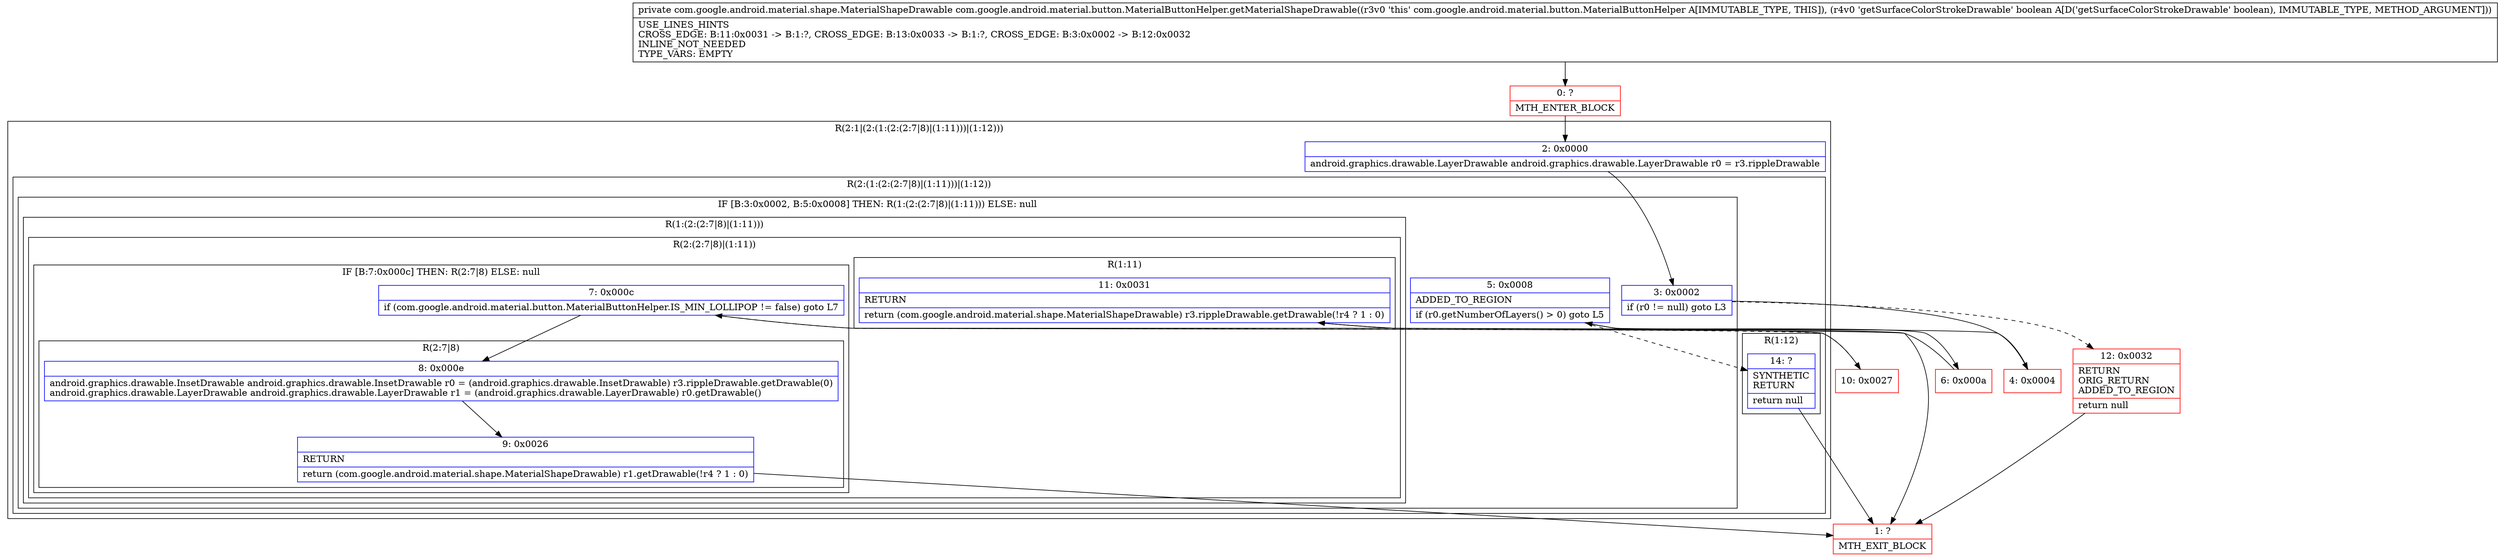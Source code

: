 digraph "CFG forcom.google.android.material.button.MaterialButtonHelper.getMaterialShapeDrawable(Z)Lcom\/google\/android\/material\/shape\/MaterialShapeDrawable;" {
subgraph cluster_Region_1644875437 {
label = "R(2:1|(2:(1:(2:(2:7|8)|(1:11)))|(1:12)))";
node [shape=record,color=blue];
Node_2 [shape=record,label="{2\:\ 0x0000|android.graphics.drawable.LayerDrawable android.graphics.drawable.LayerDrawable r0 = r3.rippleDrawable\l}"];
subgraph cluster_Region_1346918807 {
label = "R(2:(1:(2:(2:7|8)|(1:11)))|(1:12))";
node [shape=record,color=blue];
subgraph cluster_IfRegion_1115198556 {
label = "IF [B:3:0x0002, B:5:0x0008] THEN: R(1:(2:(2:7|8)|(1:11))) ELSE: null";
node [shape=record,color=blue];
Node_3 [shape=record,label="{3\:\ 0x0002|if (r0 != null) goto L3\l}"];
Node_5 [shape=record,label="{5\:\ 0x0008|ADDED_TO_REGION\l|if (r0.getNumberOfLayers() \> 0) goto L5\l}"];
subgraph cluster_Region_139858080 {
label = "R(1:(2:(2:7|8)|(1:11)))";
node [shape=record,color=blue];
subgraph cluster_Region_1388798698 {
label = "R(2:(2:7|8)|(1:11))";
node [shape=record,color=blue];
subgraph cluster_IfRegion_1856978119 {
label = "IF [B:7:0x000c] THEN: R(2:7|8) ELSE: null";
node [shape=record,color=blue];
Node_7 [shape=record,label="{7\:\ 0x000c|if (com.google.android.material.button.MaterialButtonHelper.IS_MIN_LOLLIPOP != false) goto L7\l}"];
subgraph cluster_Region_1758098210 {
label = "R(2:7|8)";
node [shape=record,color=blue];
Node_8 [shape=record,label="{8\:\ 0x000e|android.graphics.drawable.InsetDrawable android.graphics.drawable.InsetDrawable r0 = (android.graphics.drawable.InsetDrawable) r3.rippleDrawable.getDrawable(0)\landroid.graphics.drawable.LayerDrawable android.graphics.drawable.LayerDrawable r1 = (android.graphics.drawable.LayerDrawable) r0.getDrawable()\l}"];
Node_9 [shape=record,label="{9\:\ 0x0026|RETURN\l|return (com.google.android.material.shape.MaterialShapeDrawable) r1.getDrawable(!r4 ? 1 : 0)\l}"];
}
}
subgraph cluster_Region_2092520548 {
label = "R(1:11)";
node [shape=record,color=blue];
Node_11 [shape=record,label="{11\:\ 0x0031|RETURN\l|return (com.google.android.material.shape.MaterialShapeDrawable) r3.rippleDrawable.getDrawable(!r4 ? 1 : 0)\l}"];
}
}
}
}
subgraph cluster_Region_1146259523 {
label = "R(1:12)";
node [shape=record,color=blue];
Node_14 [shape=record,label="{14\:\ ?|SYNTHETIC\lRETURN\l|return null\l}"];
}
}
}
Node_0 [shape=record,color=red,label="{0\:\ ?|MTH_ENTER_BLOCK\l}"];
Node_4 [shape=record,color=red,label="{4\:\ 0x0004}"];
Node_6 [shape=record,color=red,label="{6\:\ 0x000a}"];
Node_1 [shape=record,color=red,label="{1\:\ ?|MTH_EXIT_BLOCK\l}"];
Node_10 [shape=record,color=red,label="{10\:\ 0x0027}"];
Node_12 [shape=record,color=red,label="{12\:\ 0x0032|RETURN\lORIG_RETURN\lADDED_TO_REGION\l|return null\l}"];
MethodNode[shape=record,label="{private com.google.android.material.shape.MaterialShapeDrawable com.google.android.material.button.MaterialButtonHelper.getMaterialShapeDrawable((r3v0 'this' com.google.android.material.button.MaterialButtonHelper A[IMMUTABLE_TYPE, THIS]), (r4v0 'getSurfaceColorStrokeDrawable' boolean A[D('getSurfaceColorStrokeDrawable' boolean), IMMUTABLE_TYPE, METHOD_ARGUMENT]))  | USE_LINES_HINTS\lCROSS_EDGE: B:11:0x0031 \-\> B:1:?, CROSS_EDGE: B:13:0x0033 \-\> B:1:?, CROSS_EDGE: B:3:0x0002 \-\> B:12:0x0032\lINLINE_NOT_NEEDED\lTYPE_VARS: EMPTY\l}"];
MethodNode -> Node_0;Node_2 -> Node_3;
Node_3 -> Node_4;
Node_3 -> Node_12[style=dashed];
Node_5 -> Node_6;
Node_5 -> Node_14[style=dashed];
Node_7 -> Node_8;
Node_7 -> Node_10[style=dashed];
Node_8 -> Node_9;
Node_9 -> Node_1;
Node_11 -> Node_1;
Node_14 -> Node_1;
Node_0 -> Node_2;
Node_4 -> Node_5;
Node_6 -> Node_7;
Node_10 -> Node_11;
Node_12 -> Node_1;
}

